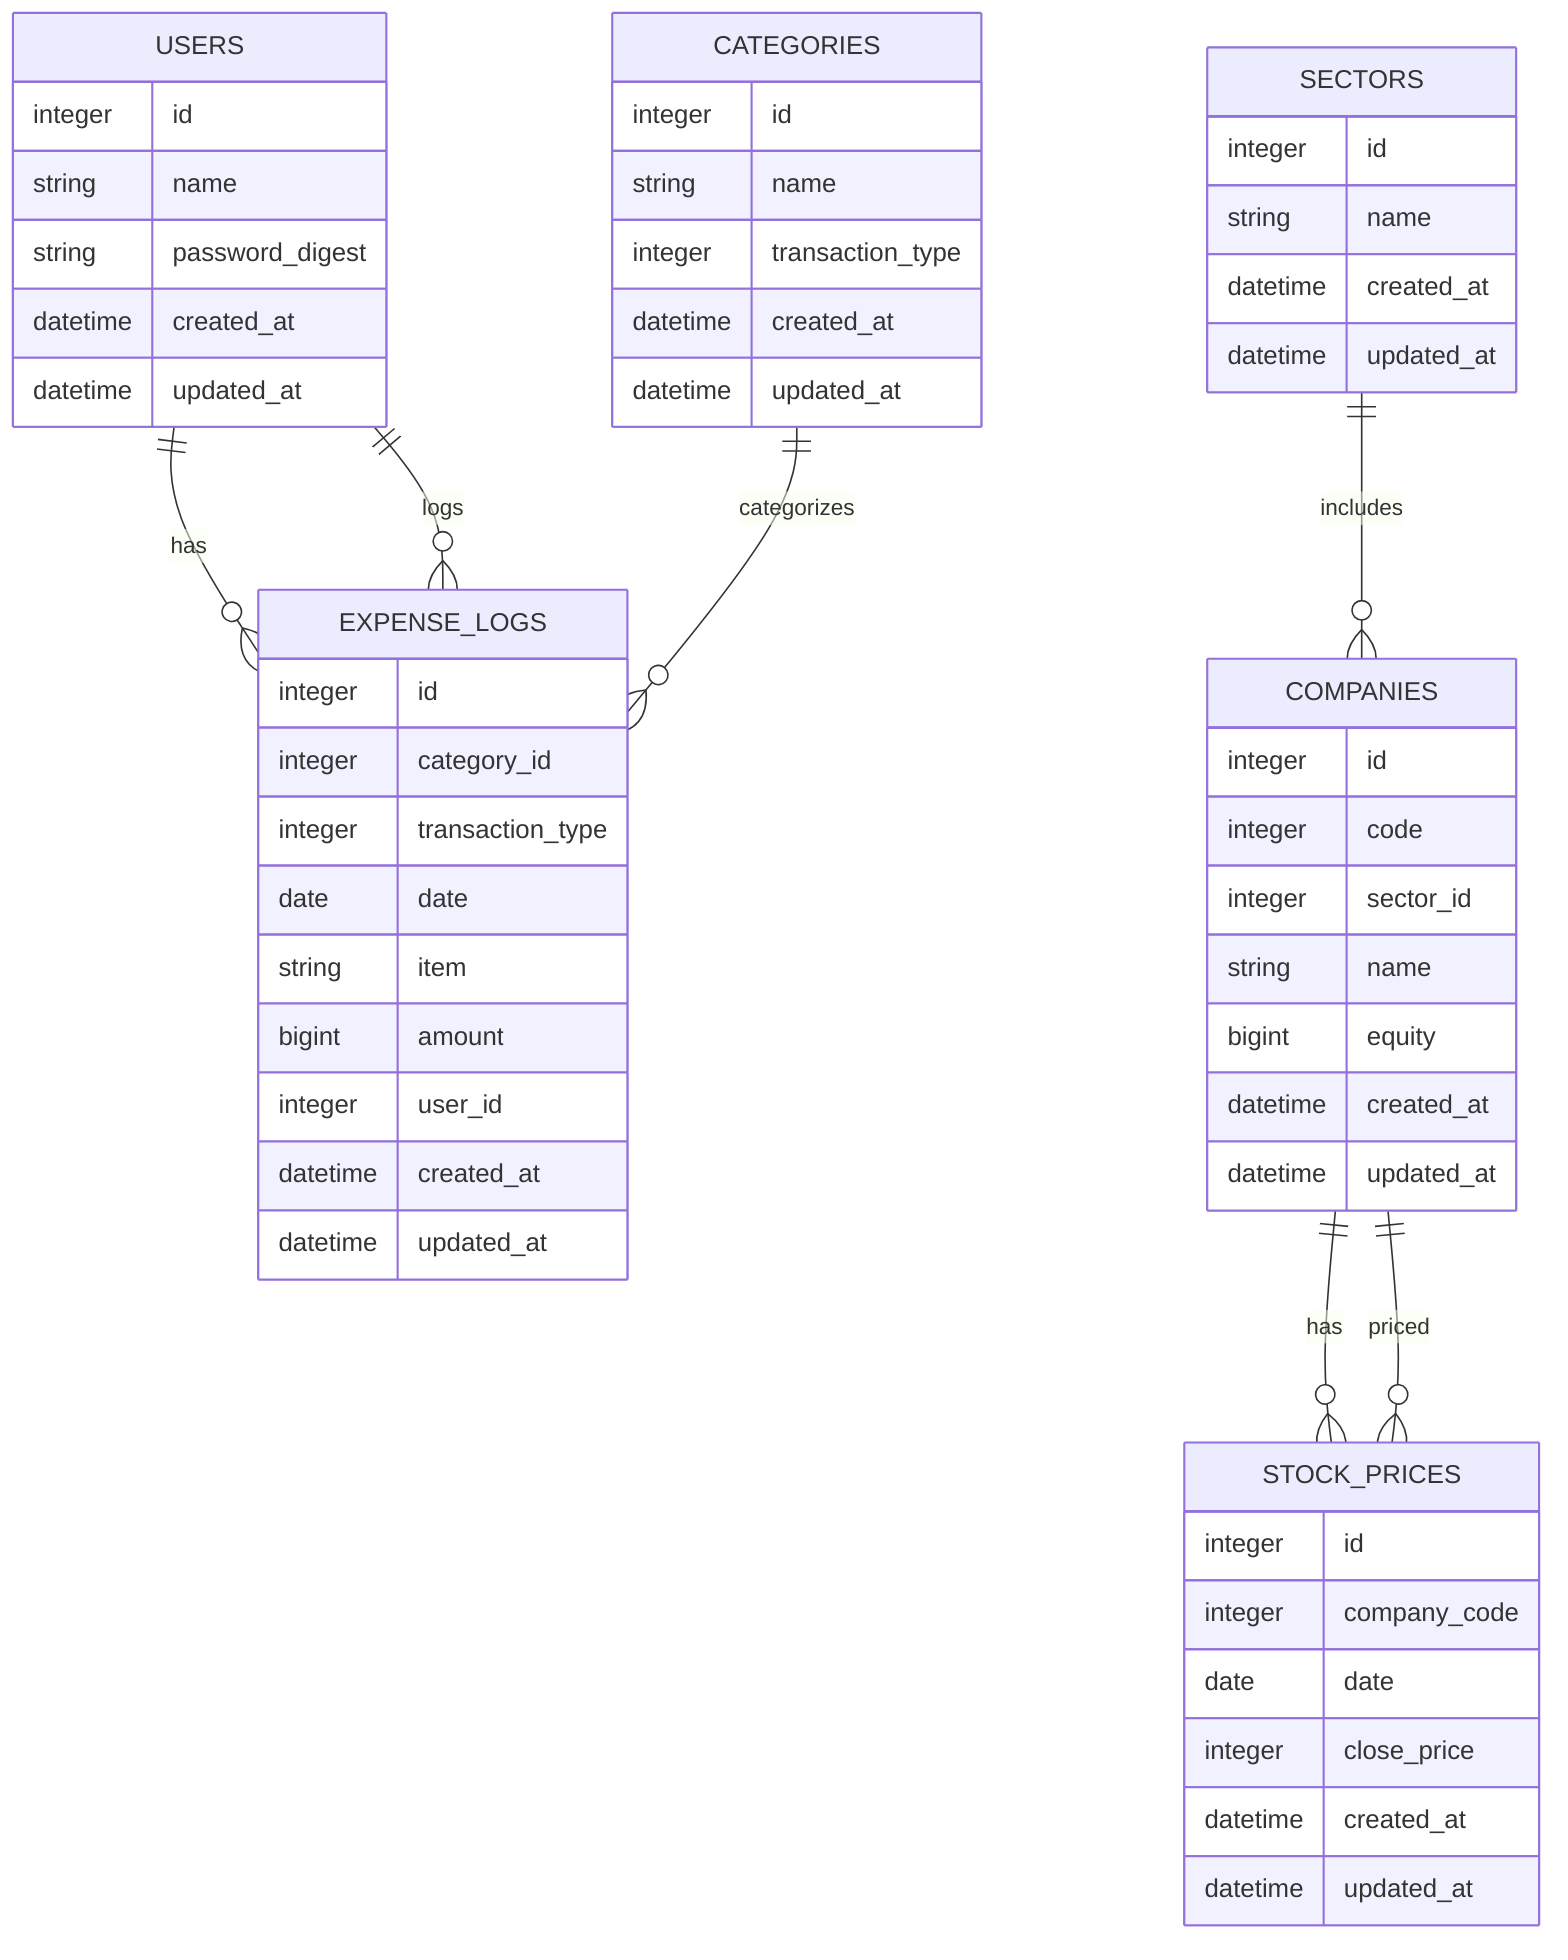 erDiagram
  USERS ||--o{ EXPENSE_LOGS : has
  CATEGORIES ||--o{ EXPENSE_LOGS : categorizes
  USERS ||--o{ EXPENSE_LOGS : logs
  SECTORS ||--o{ COMPANIES : includes
  COMPANIES ||--o{ STOCK_PRICES : has
  COMPANIES ||--o{ STOCK_PRICES : priced

  USERS {
    integer id
    string name
    string password_digest
    datetime created_at
    datetime updated_at
  }

  CATEGORIES {
    integer id
    string name
    integer transaction_type
    datetime created_at
    datetime updated_at
  }

  EXPENSE_LOGS {
    integer id
    integer category_id
    integer transaction_type
    date date
    string item
    bigint amount
    integer user_id
    datetime created_at
    datetime updated_at
  }

  SECTORS {
    integer id
    string name
    datetime created_at
    datetime updated_at
  }

  COMPANIES {
    integer id
    integer code
    integer sector_id
    string name
    bigint equity
    datetime created_at
    datetime updated_at
  }

  STOCK_PRICES {
    integer id
    integer company_code
    date date
    integer close_price
    datetime created_at
    datetime updated_at
  }